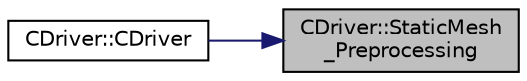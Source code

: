 digraph "CDriver::StaticMesh_Preprocessing"
{
 // LATEX_PDF_SIZE
  edge [fontname="Helvetica",fontsize="10",labelfontname="Helvetica",labelfontsize="10"];
  node [fontname="Helvetica",fontsize="10",shape=record];
  rankdir="RL";
  Node1 [label="CDriver::StaticMesh\l_Preprocessing",height=0.2,width=0.4,color="black", fillcolor="grey75", style="filled", fontcolor="black",tooltip="Initiate value for static mesh movement such as the gridVel for the ROTATING frame."];
  Node1 -> Node2 [dir="back",color="midnightblue",fontsize="10",style="solid",fontname="Helvetica"];
  Node2 [label="CDriver::CDriver",height=0.2,width=0.4,color="black", fillcolor="white", style="filled",URL="$classCDriver.html#a3fca4a013a6efa9bbb38fe78a86b5f3d",tooltip="Constructor of the class."];
}
